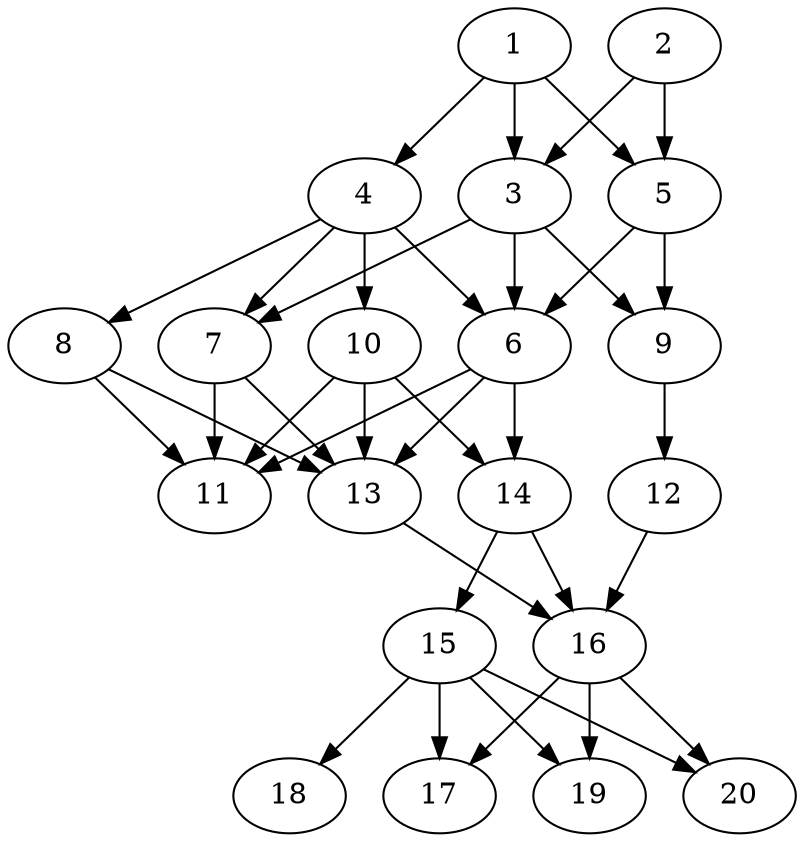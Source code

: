 // DAG automatically generated by daggen at Tue Jul 23 14:27:02 2019
// ./daggen --dot -n 20 --ccr 0.4 --fat 0.5 --regular 0.5 --density 0.7 --mindata 5242880 --maxdata 52428800 
digraph G {
  1 [size="45775360", alpha="0.12", expect_size="18310144"] 
  1 -> 3 [size ="18310144"]
  1 -> 4 [size ="18310144"]
  1 -> 5 [size ="18310144"]
  2 [size="122626560", alpha="0.17", expect_size="49050624"] 
  2 -> 3 [size ="49050624"]
  2 -> 5 [size ="49050624"]
  3 [size="20756480", alpha="0.12", expect_size="8302592"] 
  3 -> 6 [size ="8302592"]
  3 -> 7 [size ="8302592"]
  3 -> 9 [size ="8302592"]
  4 [size="42237440", alpha="0.14", expect_size="16894976"] 
  4 -> 6 [size ="16894976"]
  4 -> 7 [size ="16894976"]
  4 -> 8 [size ="16894976"]
  4 -> 10 [size ="16894976"]
  5 [size="87874560", alpha="0.11", expect_size="35149824"] 
  5 -> 6 [size ="35149824"]
  5 -> 9 [size ="35149824"]
  6 [size="109306880", alpha="0.10", expect_size="43722752"] 
  6 -> 11 [size ="43722752"]
  6 -> 13 [size ="43722752"]
  6 -> 14 [size ="43722752"]
  7 [size="115809280", alpha="0.08", expect_size="46323712"] 
  7 -> 11 [size ="46323712"]
  7 -> 13 [size ="46323712"]
  8 [size="57766400", alpha="0.05", expect_size="23106560"] 
  8 -> 11 [size ="23106560"]
  8 -> 13 [size ="23106560"]
  9 [size="96417280", alpha="0.15", expect_size="38566912"] 
  9 -> 12 [size ="38566912"]
  10 [size="81251840", alpha="0.17", expect_size="32500736"] 
  10 -> 11 [size ="32500736"]
  10 -> 13 [size ="32500736"]
  10 -> 14 [size ="32500736"]
  11 [size="58275840", alpha="0.05", expect_size="23310336"] 
  12 [size="130659840", alpha="0.14", expect_size="52263936"] 
  12 -> 16 [size ="52263936"]
  13 [size="114078720", alpha="0.18", expect_size="45631488"] 
  13 -> 16 [size ="45631488"]
  14 [size="66923520", alpha="0.13", expect_size="26769408"] 
  14 -> 15 [size ="26769408"]
  14 -> 16 [size ="26769408"]
  15 [size="34081280", alpha="0.10", expect_size="13632512"] 
  15 -> 17 [size ="13632512"]
  15 -> 18 [size ="13632512"]
  15 -> 19 [size ="13632512"]
  15 -> 20 [size ="13632512"]
  16 [size="100538880", alpha="0.19", expect_size="40215552"] 
  16 -> 17 [size ="40215552"]
  16 -> 19 [size ="40215552"]
  16 -> 20 [size ="40215552"]
  17 [size="38696960", alpha="0.03", expect_size="15478784"] 
  18 [size="87526400", alpha="0.05", expect_size="35010560"] 
  19 [size="119933440", alpha="0.07", expect_size="47973376"] 
  20 [size="87692800", alpha="0.04", expect_size="35077120"] 
}
